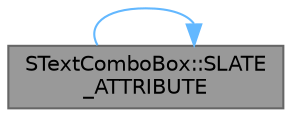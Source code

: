 digraph "STextComboBox::SLATE_ATTRIBUTE"
{
 // INTERACTIVE_SVG=YES
 // LATEX_PDF_SIZE
  bgcolor="transparent";
  edge [fontname=Helvetica,fontsize=10,labelfontname=Helvetica,labelfontsize=10];
  node [fontname=Helvetica,fontsize=10,shape=box,height=0.2,width=0.4];
  rankdir="LR";
  Node1 [id="Node000001",label="STextComboBox::SLATE\l_ATTRIBUTE",height=0.2,width=0.4,color="gray40", fillcolor="grey60", style="filled", fontcolor="black",tooltip="Sets the font used to draw the text."];
  Node1 -> Node1 [id="edge1_Node000001_Node000001",color="steelblue1",style="solid",tooltip=" "];
}
